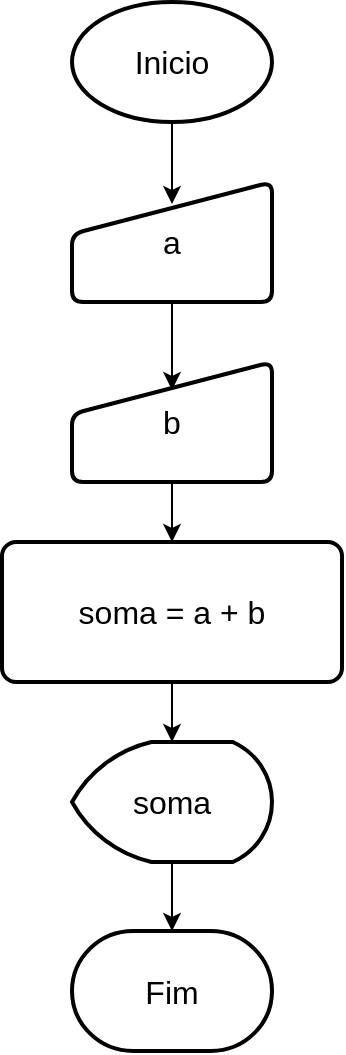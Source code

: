 <mxfile version="12.9.10" type="device"><diagram id="C5RBs43oDa-KdzZeNtuy" name="Page-1"><mxGraphModel dx="1352" dy="744" grid="1" gridSize="10" guides="1" tooltips="1" connect="1" arrows="1" fold="1" page="1" pageScale="1" pageWidth="827" pageHeight="1169" math="0" shadow="0"><root><mxCell id="WIyWlLk6GJQsqaUBKTNV-0"/><mxCell id="WIyWlLk6GJQsqaUBKTNV-1" parent="WIyWlLk6GJQsqaUBKTNV-0"/><mxCell id="LQrKIB9AwJVl8JbhBYI_-3" style="edgeStyle=orthogonalEdgeStyle;rounded=0;orthogonalLoop=1;jettySize=auto;html=1;entryX=0.5;entryY=0.183;entryDx=0;entryDy=0;entryPerimeter=0;" edge="1" parent="WIyWlLk6GJQsqaUBKTNV-1" source="LQrKIB9AwJVl8JbhBYI_-0" target="LQrKIB9AwJVl8JbhBYI_-1"><mxGeometry relative="1" as="geometry"/></mxCell><mxCell id="LQrKIB9AwJVl8JbhBYI_-0" value="&lt;font style=&quot;font-size: 16px&quot;&gt;Inicio&lt;/font&gt;" style="strokeWidth=2;html=1;shape=mxgraph.flowchart.start_1;whiteSpace=wrap;" vertex="1" parent="WIyWlLk6GJQsqaUBKTNV-1"><mxGeometry x="370" y="60" width="100" height="60" as="geometry"/></mxCell><mxCell id="LQrKIB9AwJVl8JbhBYI_-5" style="edgeStyle=orthogonalEdgeStyle;rounded=0;orthogonalLoop=1;jettySize=auto;html=1;entryX=0.5;entryY=0.233;entryDx=0;entryDy=0;entryPerimeter=0;" edge="1" parent="WIyWlLk6GJQsqaUBKTNV-1" source="LQrKIB9AwJVl8JbhBYI_-1" target="LQrKIB9AwJVl8JbhBYI_-4"><mxGeometry relative="1" as="geometry"/></mxCell><mxCell id="LQrKIB9AwJVl8JbhBYI_-1" value="&lt;font style=&quot;font-size: 16px&quot;&gt;a&lt;/font&gt;" style="html=1;strokeWidth=2;shape=manualInput;whiteSpace=wrap;rounded=1;size=26;arcSize=11;" vertex="1" parent="WIyWlLk6GJQsqaUBKTNV-1"><mxGeometry x="370" y="150" width="100" height="60" as="geometry"/></mxCell><mxCell id="LQrKIB9AwJVl8JbhBYI_-7" value="" style="edgeStyle=orthogonalEdgeStyle;rounded=0;orthogonalLoop=1;jettySize=auto;html=1;" edge="1" parent="WIyWlLk6GJQsqaUBKTNV-1" source="LQrKIB9AwJVl8JbhBYI_-4" target="LQrKIB9AwJVl8JbhBYI_-6"><mxGeometry relative="1" as="geometry"/></mxCell><mxCell id="LQrKIB9AwJVl8JbhBYI_-4" value="&lt;font style=&quot;font-size: 16px&quot;&gt;b&lt;/font&gt;" style="html=1;strokeWidth=2;shape=manualInput;whiteSpace=wrap;rounded=1;size=26;arcSize=11;" vertex="1" parent="WIyWlLk6GJQsqaUBKTNV-1"><mxGeometry x="370" y="240" width="100" height="60" as="geometry"/></mxCell><mxCell id="LQrKIB9AwJVl8JbhBYI_-9" value="" style="edgeStyle=orthogonalEdgeStyle;rounded=0;orthogonalLoop=1;jettySize=auto;html=1;" edge="1" parent="WIyWlLk6GJQsqaUBKTNV-1" source="LQrKIB9AwJVl8JbhBYI_-6" target="LQrKIB9AwJVl8JbhBYI_-8"><mxGeometry relative="1" as="geometry"/></mxCell><mxCell id="LQrKIB9AwJVl8JbhBYI_-6" value="&lt;font style=&quot;font-size: 16px&quot;&gt;soma = a + b&lt;br&gt;&lt;/font&gt;" style="rounded=1;whiteSpace=wrap;html=1;absoluteArcSize=1;arcSize=14;strokeWidth=2;" vertex="1" parent="WIyWlLk6GJQsqaUBKTNV-1"><mxGeometry x="335" y="330" width="170" height="70" as="geometry"/></mxCell><mxCell id="LQrKIB9AwJVl8JbhBYI_-11" value="" style="edgeStyle=orthogonalEdgeStyle;rounded=0;orthogonalLoop=1;jettySize=auto;html=1;" edge="1" parent="WIyWlLk6GJQsqaUBKTNV-1" source="LQrKIB9AwJVl8JbhBYI_-8" target="LQrKIB9AwJVl8JbhBYI_-10"><mxGeometry relative="1" as="geometry"/></mxCell><mxCell id="LQrKIB9AwJVl8JbhBYI_-8" value="&lt;font style=&quot;font-size: 16px&quot;&gt;soma&lt;/font&gt;" style="strokeWidth=2;html=1;shape=mxgraph.flowchart.display;whiteSpace=wrap;" vertex="1" parent="WIyWlLk6GJQsqaUBKTNV-1"><mxGeometry x="370" y="430" width="100" height="60" as="geometry"/></mxCell><mxCell id="LQrKIB9AwJVl8JbhBYI_-10" value="&lt;font style=&quot;font-size: 16px&quot;&gt;Fim&lt;/font&gt;" style="strokeWidth=2;html=1;shape=mxgraph.flowchart.terminator;whiteSpace=wrap;" vertex="1" parent="WIyWlLk6GJQsqaUBKTNV-1"><mxGeometry x="370" y="524.5" width="100" height="60" as="geometry"/></mxCell></root></mxGraphModel></diagram></mxfile>